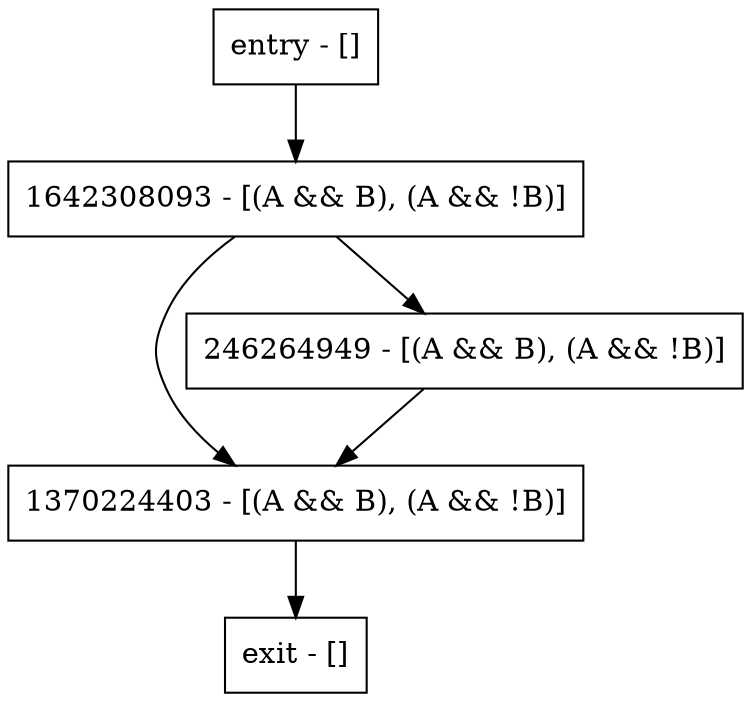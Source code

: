 digraph foo {
node [shape=record];
entry [label="entry - []"];
exit [label="exit - []"];
1370224403 [label="1370224403 - [(A && B), (A && !B)]"];
1642308093 [label="1642308093 - [(A && B), (A && !B)]"];
246264949 [label="246264949 - [(A && B), (A && !B)]"];
entry;
exit;
entry -> 1642308093;
1370224403 -> exit;
1642308093 -> 1370224403;
1642308093 -> 246264949;
246264949 -> 1370224403;
}
